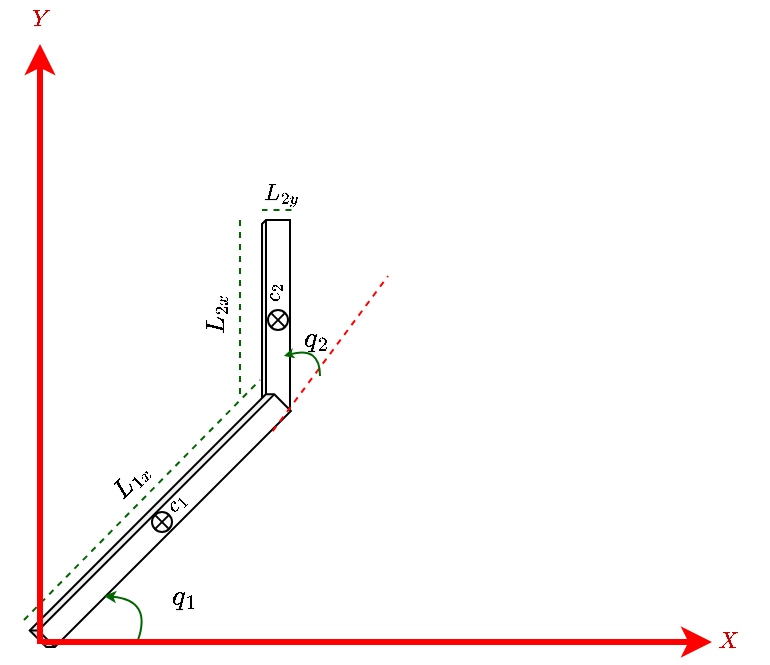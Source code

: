 <mxfile version="19.0.3" type="device"><diagram id="g0DdeNYXGyGjaW_l2dBU" name="Page-1"><mxGraphModel dx="716" dy="442" grid="1" gridSize="10" guides="1" tooltips="1" connect="1" arrows="1" fold="1" page="1" pageScale="1" pageWidth="850" pageHeight="1100" math="1" shadow="0"><root><mxCell id="0"/><mxCell id="1" parent="0"/><mxCell id="TMlv66UObeGlWg2Vp0BK-2" value="" style="shape=cube;whiteSpace=wrap;html=1;boundedLbl=1;backgroundOutline=1;darkOpacity=0.05;darkOpacity2=0.1;size=2;rotation=-90;" vertex="1" parent="1"><mxGeometry x="368" y="383" width="96" height="14" as="geometry"/></mxCell><mxCell id="TMlv66UObeGlWg2Vp0BK-1" value="" style="shape=cube;whiteSpace=wrap;html=1;boundedLbl=1;backgroundOutline=1;darkOpacity=0.05;darkOpacity2=0.1;size=3;rotation=-45;" vertex="1" parent="1"><mxGeometry x="273.2" y="484.98" width="169.92" height="14.75" as="geometry"/></mxCell><mxCell id="TMlv66UObeGlWg2Vp0BK-6" value="" style="curved=1;endArrow=classic;html=1;rounded=0;strokeColor=#006600;strokeWidth=1;endSize=3;" edge="1" parent="1"><mxGeometry width="50" height="50" relative="1" as="geometry"><mxPoint x="347" y="552" as="sourcePoint"/><mxPoint x="330" y="530" as="targetPoint"/><Array as="points"><mxPoint x="354" y="532"/></Array></mxGeometry></mxCell><mxCell id="TMlv66UObeGlWg2Vp0BK-7" value="$$q_1$$" style="text;html=1;align=center;verticalAlign=middle;resizable=0;points=[];autosize=1;strokeColor=none;fillColor=none;" vertex="1" parent="1"><mxGeometry x="340" y="520" width="60" height="20" as="geometry"/></mxCell><mxCell id="TMlv66UObeGlWg2Vp0BK-23" value="" style="endArrow=none;html=1;rounded=0;dashed=1;strokeColor=#006600;strokeWidth=1;" edge="1" parent="1"><mxGeometry width="50" height="50" relative="1" as="geometry"><mxPoint x="290" y="542" as="sourcePoint"/><mxPoint x="408" y="422" as="targetPoint"/></mxGeometry></mxCell><mxCell id="TMlv66UObeGlWg2Vp0BK-26" value="" style="endArrow=none;html=1;rounded=0;dashed=1;strokeColor=#006600;strokeWidth=1;" edge="1" parent="1"><mxGeometry width="50" height="50" relative="1" as="geometry"><mxPoint x="398" y="342" as="sourcePoint"/><mxPoint x="398" y="430" as="targetPoint"/></mxGeometry></mxCell><mxCell id="TMlv66UObeGlWg2Vp0BK-3" value="" style="endArrow=classic;html=1;rounded=0;strokeColor=#FF0000;strokeWidth=3;" edge="1" parent="1"><mxGeometry width="50" height="50" relative="1" as="geometry"><mxPoint x="298" y="554" as="sourcePoint"/><mxPoint x="298" y="254" as="targetPoint"/></mxGeometry></mxCell><mxCell id="TMlv66UObeGlWg2Vp0BK-4" value="" style="endArrow=classic;html=1;rounded=0;strokeColor=#FF0000;strokeWidth=3;" edge="1" parent="1"><mxGeometry width="50" height="50" relative="1" as="geometry"><mxPoint x="299" y="553" as="sourcePoint"/><mxPoint x="634" y="553" as="targetPoint"/></mxGeometry></mxCell><mxCell id="TMlv66UObeGlWg2Vp0BK-18" value="" style="endArrow=none;html=1;rounded=0;strokeColor=#FF0000;strokeWidth=1;endFill=0;dashed=1;" edge="1" parent="1"><mxGeometry width="50" height="50" relative="1" as="geometry"><mxPoint x="414.318" y="447.553" as="sourcePoint"/><mxPoint x="472" y="370" as="targetPoint"/></mxGeometry></mxCell><mxCell id="TMlv66UObeGlWg2Vp0BK-19" value="$$q_2$$" style="text;html=1;align=center;verticalAlign=middle;resizable=0;points=[];autosize=1;strokeColor=none;fillColor=none;" vertex="1" parent="1"><mxGeometry x="406" y="391" width="60" height="20" as="geometry"/></mxCell><mxCell id="TMlv66UObeGlWg2Vp0BK-20" value="" style="curved=1;endArrow=classic;html=1;rounded=0;strokeColor=#006600;strokeWidth=1;entryX=0.292;entryY=0.786;entryDx=0;entryDy=0;entryPerimeter=0;endSize=2;" edge="1" parent="1" target="TMlv66UObeGlWg2Vp0BK-2"><mxGeometry width="50" height="50" relative="1" as="geometry"><mxPoint x="438" y="420" as="sourcePoint"/><mxPoint x="414.38" y="404.16" as="targetPoint"/><Array as="points"><mxPoint x="438" y="405"/></Array></mxGeometry></mxCell><mxCell id="TMlv66UObeGlWg2Vp0BK-24" value="$$L_{1x}$$" style="text;html=1;align=center;verticalAlign=middle;resizable=0;points=[];autosize=1;strokeColor=none;fillColor=none;rotation=-45;strokeWidth=1;fontSize=11;" vertex="1" parent="1"><mxGeometry x="308" y="463" width="70" height="20" as="geometry"/></mxCell><mxCell id="TMlv66UObeGlWg2Vp0BK-25" value="$$L_{2x}$$" style="text;html=1;align=center;verticalAlign=middle;resizable=0;points=[];autosize=1;strokeColor=none;fillColor=none;rotation=-90;strokeWidth=1;fontSize=11;" vertex="1" parent="1"><mxGeometry x="351" y="380" width="70" height="20" as="geometry"/></mxCell><mxCell id="TMlv66UObeGlWg2Vp0BK-27" value="" style="shape=sumEllipse;perimeter=ellipsePerimeter;whiteSpace=wrap;html=1;backgroundOutline=1;fontSize=11;strokeWidth=1;" vertex="1" parent="1"><mxGeometry x="354" y="488" width="10" height="10" as="geometry"/></mxCell><mxCell id="TMlv66UObeGlWg2Vp0BK-28" value="$$c_{1}$$" style="text;html=1;align=center;verticalAlign=middle;resizable=0;points=[];autosize=1;strokeColor=none;fillColor=none;rotation=-45;strokeWidth=1;fontSize=9;" vertex="1" parent="1"><mxGeometry x="336" y="474" width="60" height="20" as="geometry"/></mxCell><mxCell id="TMlv66UObeGlWg2Vp0BK-29" value="$$c_{2}$$" style="text;html=1;align=center;verticalAlign=middle;resizable=0;points=[];autosize=1;strokeColor=none;fillColor=none;rotation=-90;strokeWidth=1;fontSize=9;" vertex="1" parent="1"><mxGeometry x="385" y="369" width="60" height="20" as="geometry"/></mxCell><mxCell id="TMlv66UObeGlWg2Vp0BK-31" value="" style="shape=sumEllipse;perimeter=ellipsePerimeter;whiteSpace=wrap;html=1;backgroundOutline=1;fontSize=11;strokeWidth=1;" vertex="1" parent="1"><mxGeometry x="412" y="387" width="10" height="10" as="geometry"/></mxCell><mxCell id="TMlv66UObeGlWg2Vp0BK-34" value="$$L_{2y}$$" style="text;html=1;align=center;verticalAlign=middle;resizable=0;points=[];autosize=1;strokeColor=none;fillColor=none;rotation=0;strokeWidth=1;fontSize=10;" vertex="1" parent="1"><mxGeometry x="383" y="319" width="70" height="20" as="geometry"/></mxCell><mxCell id="TMlv66UObeGlWg2Vp0BK-35" value="" style="endArrow=none;html=1;rounded=0;dashed=1;strokeColor=#006600;strokeWidth=1;exitX=0.568;exitY=1.052;exitDx=0;exitDy=0;exitPerimeter=0;" edge="1" parent="1"><mxGeometry width="50" height="50" relative="1" as="geometry"><mxPoint x="423.76" y="337.04" as="sourcePoint"/><mxPoint x="409" y="337" as="targetPoint"/></mxGeometry></mxCell><mxCell id="TMlv66UObeGlWg2Vp0BK-36" value="$$Y$$" style="text;html=1;align=center;verticalAlign=middle;resizable=0;points=[];autosize=1;strokeColor=none;fillColor=none;fontSize=10;fontColor=#CC0000;" vertex="1" parent="1"><mxGeometry x="278" y="232" width="40" height="20" as="geometry"/></mxCell><mxCell id="TMlv66UObeGlWg2Vp0BK-37" value="$$X$$" style="text;html=1;align=center;verticalAlign=middle;resizable=0;points=[];autosize=1;strokeColor=none;fillColor=none;fontSize=10;fontColor=#CC0000;" vertex="1" parent="1"><mxGeometry x="622" y="543" width="40" height="20" as="geometry"/></mxCell></root></mxGraphModel></diagram></mxfile>
